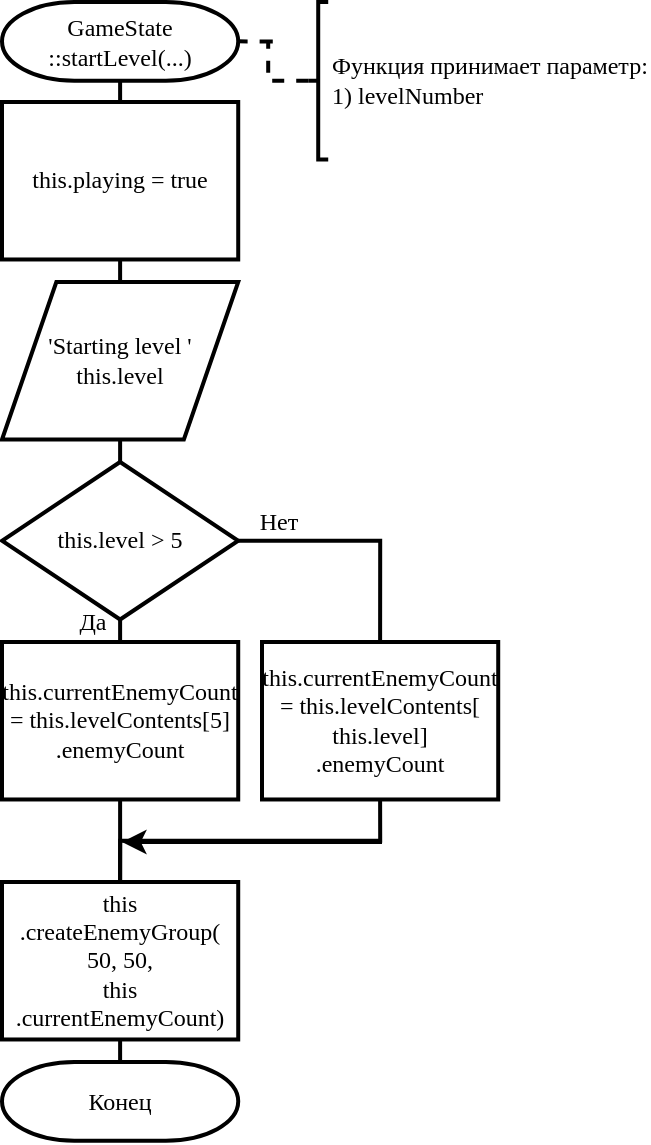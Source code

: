 <mxfile version="14.5.1" type="device"><diagram id="3U-j_89dS9_EiEegpmiT" name="Page-1"><mxGraphModel dx="868" dy="519" grid="1" gridSize="10" guides="1" tooltips="1" connect="1" arrows="1" fold="1" page="1" pageScale="1" pageWidth="827" pageHeight="1169" math="0" shadow="0"><root><mxCell id="0"/><mxCell id="1" parent="0"/><mxCell id="BGOzcBzTL2-7xbmWgzbr-9" style="edgeStyle=orthogonalEdgeStyle;rounded=0;orthogonalLoop=1;jettySize=auto;html=1;exitX=0.5;exitY=1;exitDx=0;exitDy=0;exitPerimeter=0;entryX=0.5;entryY=0;entryDx=0;entryDy=0;strokeWidth=2;endArrow=none;endFill=0;fontFamily=Times New Roman;" edge="1" parent="1" source="BGOzcBzTL2-7xbmWgzbr-1" target="BGOzcBzTL2-7xbmWgzbr-2"><mxGeometry relative="1" as="geometry"/></mxCell><mxCell id="BGOzcBzTL2-7xbmWgzbr-1" value="GameState&lt;br&gt;::startLevel(...)" style="strokeWidth=2;html=1;shape=mxgraph.flowchart.terminator;whiteSpace=wrap;fontFamily=Times New Roman;" vertex="1" parent="1"><mxGeometry x="40" y="40" width="118.11" height="39.37" as="geometry"/></mxCell><mxCell id="BGOzcBzTL2-7xbmWgzbr-10" style="edgeStyle=orthogonalEdgeStyle;rounded=0;orthogonalLoop=1;jettySize=auto;html=1;exitX=0.5;exitY=1;exitDx=0;exitDy=0;entryX=0.5;entryY=0;entryDx=0;entryDy=0;endArrow=none;endFill=0;strokeWidth=2;fontFamily=Times New Roman;" edge="1" parent="1" source="BGOzcBzTL2-7xbmWgzbr-2" target="BGOzcBzTL2-7xbmWgzbr-3"><mxGeometry relative="1" as="geometry"/></mxCell><mxCell id="BGOzcBzTL2-7xbmWgzbr-2" value="this.playing = true" style="rounded=0;whiteSpace=wrap;html=1;absoluteArcSize=1;arcSize=14;strokeWidth=2;fontFamily=Times New Roman;" vertex="1" parent="1"><mxGeometry x="40" y="90" width="118.11" height="78.74" as="geometry"/></mxCell><mxCell id="BGOzcBzTL2-7xbmWgzbr-11" style="edgeStyle=orthogonalEdgeStyle;rounded=0;orthogonalLoop=1;jettySize=auto;html=1;exitX=0.5;exitY=1;exitDx=0;exitDy=0;entryX=0.5;entryY=0;entryDx=0;entryDy=0;entryPerimeter=0;endArrow=none;endFill=0;strokeWidth=2;fontFamily=Times New Roman;" edge="1" parent="1" source="BGOzcBzTL2-7xbmWgzbr-3" target="BGOzcBzTL2-7xbmWgzbr-4"><mxGeometry relative="1" as="geometry"/></mxCell><mxCell id="BGOzcBzTL2-7xbmWgzbr-3" value="'Starting level '&lt;br&gt;this.level" style="shape=parallelogram;html=1;strokeWidth=2;perimeter=parallelogramPerimeter;whiteSpace=wrap;rounded=0;arcSize=12;size=0.23;fontFamily=Times New Roman;" vertex="1" parent="1"><mxGeometry x="40" y="180" width="118.11" height="78.74" as="geometry"/></mxCell><mxCell id="BGOzcBzTL2-7xbmWgzbr-12" style="edgeStyle=orthogonalEdgeStyle;rounded=0;orthogonalLoop=1;jettySize=auto;html=1;exitX=0.5;exitY=1;exitDx=0;exitDy=0;exitPerimeter=0;entryX=0.5;entryY=0;entryDx=0;entryDy=0;endArrow=none;endFill=0;strokeWidth=2;fontFamily=Times New Roman;" edge="1" parent="1" source="BGOzcBzTL2-7xbmWgzbr-4" target="BGOzcBzTL2-7xbmWgzbr-5"><mxGeometry relative="1" as="geometry"/></mxCell><mxCell id="BGOzcBzTL2-7xbmWgzbr-13" style="edgeStyle=orthogonalEdgeStyle;rounded=0;orthogonalLoop=1;jettySize=auto;html=1;exitX=1;exitY=0.5;exitDx=0;exitDy=0;exitPerimeter=0;entryX=0.5;entryY=0;entryDx=0;entryDy=0;endArrow=none;endFill=0;strokeWidth=2;fontFamily=Times New Roman;" edge="1" parent="1" source="BGOzcBzTL2-7xbmWgzbr-4" target="BGOzcBzTL2-7xbmWgzbr-6"><mxGeometry relative="1" as="geometry"/></mxCell><mxCell id="BGOzcBzTL2-7xbmWgzbr-4" value="this.level &amp;gt; 5" style="strokeWidth=2;html=1;shape=mxgraph.flowchart.decision;whiteSpace=wrap;rounded=0;fontFamily=Times New Roman;" vertex="1" parent="1"><mxGeometry x="40" y="270" width="118.11" height="78.74" as="geometry"/></mxCell><mxCell id="BGOzcBzTL2-7xbmWgzbr-14" style="edgeStyle=orthogonalEdgeStyle;rounded=0;orthogonalLoop=1;jettySize=auto;html=1;exitX=0.5;exitY=1;exitDx=0;exitDy=0;entryX=0.5;entryY=0;entryDx=0;entryDy=0;endArrow=none;endFill=0;strokeWidth=2;fontFamily=Times New Roman;" edge="1" parent="1" source="BGOzcBzTL2-7xbmWgzbr-5" target="BGOzcBzTL2-7xbmWgzbr-7"><mxGeometry relative="1" as="geometry"/></mxCell><mxCell id="BGOzcBzTL2-7xbmWgzbr-5" value="this.currentEnemyCount = this.levelContents[5]&lt;br&gt;.enemyCount" style="rounded=0;whiteSpace=wrap;html=1;absoluteArcSize=1;arcSize=14;strokeWidth=2;fontFamily=Times New Roman;" vertex="1" parent="1"><mxGeometry x="40" y="360" width="118.11" height="78.74" as="geometry"/></mxCell><mxCell id="BGOzcBzTL2-7xbmWgzbr-21" style="edgeStyle=orthogonalEdgeStyle;rounded=0;orthogonalLoop=1;jettySize=auto;html=1;exitX=0.5;exitY=1;exitDx=0;exitDy=0;entryX=0.5;entryY=0;entryDx=0;entryDy=0;endArrow=none;endFill=0;strokeWidth=2;fontFamily=Times New Roman;" edge="1" parent="1" source="BGOzcBzTL2-7xbmWgzbr-6" target="BGOzcBzTL2-7xbmWgzbr-7"><mxGeometry relative="1" as="geometry"/></mxCell><mxCell id="BGOzcBzTL2-7xbmWgzbr-6" value="this.currentEnemyCount = this.levelContents[&lt;br&gt;this.level]&lt;br&gt;.enemyCount" style="rounded=0;whiteSpace=wrap;html=1;absoluteArcSize=1;arcSize=14;strokeWidth=2;fontFamily=Times New Roman;" vertex="1" parent="1"><mxGeometry x="170" y="360" width="118.11" height="78.74" as="geometry"/></mxCell><mxCell id="BGOzcBzTL2-7xbmWgzbr-16" style="edgeStyle=orthogonalEdgeStyle;rounded=0;orthogonalLoop=1;jettySize=auto;html=1;exitX=0.5;exitY=1;exitDx=0;exitDy=0;entryX=0.5;entryY=0;entryDx=0;entryDy=0;entryPerimeter=0;endArrow=none;endFill=0;strokeWidth=2;fontFamily=Times New Roman;" edge="1" parent="1" source="BGOzcBzTL2-7xbmWgzbr-7" target="BGOzcBzTL2-7xbmWgzbr-8"><mxGeometry relative="1" as="geometry"/></mxCell><mxCell id="BGOzcBzTL2-7xbmWgzbr-7" value="this&lt;br&gt;.createEnemyGroup(&lt;br&gt;50, 50,&lt;br&gt;this&lt;br&gt;.currentEnemyCount)" style="rounded=0;whiteSpace=wrap;html=1;absoluteArcSize=1;arcSize=14;strokeWidth=2;fontFamily=Times New Roman;" vertex="1" parent="1"><mxGeometry x="40" y="480" width="118.11" height="78.74" as="geometry"/></mxCell><mxCell id="BGOzcBzTL2-7xbmWgzbr-8" value="Конец" style="strokeWidth=2;html=1;shape=mxgraph.flowchart.terminator;whiteSpace=wrap;fontFamily=Times New Roman;" vertex="1" parent="1"><mxGeometry x="40" y="570" width="118.11" height="39.37" as="geometry"/></mxCell><mxCell id="BGOzcBzTL2-7xbmWgzbr-19" value="Да" style="text;html=1;align=center;verticalAlign=middle;resizable=0;points=[];autosize=1;fontFamily=Times New Roman;" vertex="1" parent="1"><mxGeometry x="70" y="340" width="30" height="20" as="geometry"/></mxCell><mxCell id="BGOzcBzTL2-7xbmWgzbr-20" value="Нет" style="text;html=1;align=center;verticalAlign=middle;resizable=0;points=[];autosize=1;fontFamily=Times New Roman;" vertex="1" parent="1"><mxGeometry x="163.11" y="290" width="30" height="20" as="geometry"/></mxCell><mxCell id="BGOzcBzTL2-7xbmWgzbr-22" value="" style="endArrow=classic;html=1;strokeWidth=2;fontFamily=Times New Roman;" edge="1" parent="1"><mxGeometry width="50" height="50" relative="1" as="geometry"><mxPoint x="230" y="460" as="sourcePoint"/><mxPoint x="100" y="460" as="targetPoint"/></mxGeometry></mxCell><mxCell id="BGOzcBzTL2-7xbmWgzbr-24" style="edgeStyle=orthogonalEdgeStyle;rounded=0;orthogonalLoop=1;jettySize=auto;html=1;exitX=0;exitY=0.5;exitDx=0;exitDy=0;exitPerimeter=0;entryX=1;entryY=0.5;entryDx=0;entryDy=0;entryPerimeter=0;endArrow=none;endFill=0;strokeWidth=2;fontFamily=Times New Roman;dashed=1;" edge="1" parent="1" source="BGOzcBzTL2-7xbmWgzbr-23" target="BGOzcBzTL2-7xbmWgzbr-1"><mxGeometry relative="1" as="geometry"/></mxCell><mxCell id="BGOzcBzTL2-7xbmWgzbr-23" value="Функция принимает параметр:&lt;br&gt;1) levelNumber" style="strokeWidth=2;html=1;shape=mxgraph.flowchart.annotation_2;align=left;labelPosition=right;pointerEvents=1;rounded=0;fontFamily=Times New Roman;" vertex="1" parent="1"><mxGeometry x="193.11" y="40" width="10" height="78.74" as="geometry"/></mxCell></root></mxGraphModel></diagram></mxfile>